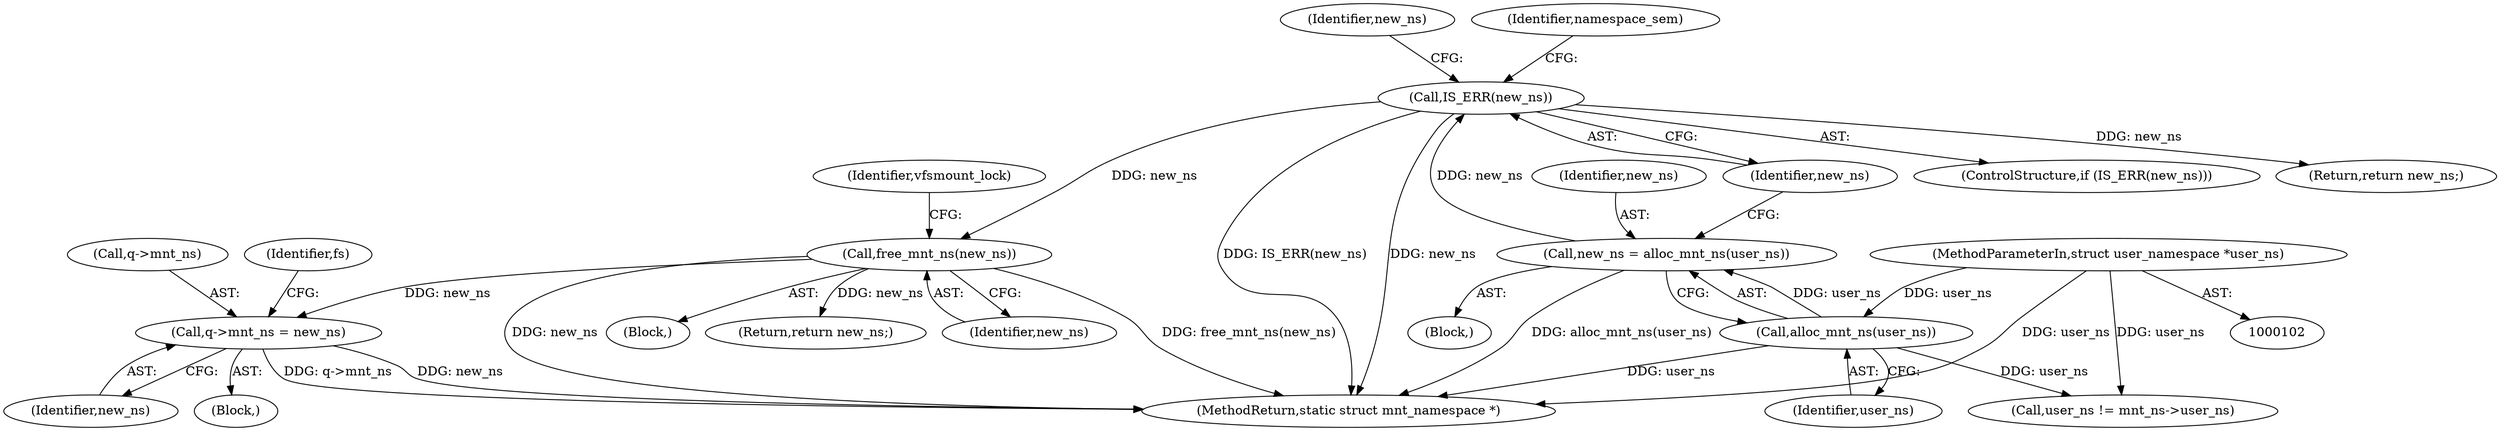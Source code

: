 digraph "0_linux_132c94e31b8bca8ea921f9f96a57d684fa4ae0a9_0@pointer" {
"1000177" [label="(Call,q->mnt_ns = new_ns)"];
"1000163" [label="(Call,free_mnt_ns(new_ns))"];
"1000130" [label="(Call,IS_ERR(new_ns))"];
"1000125" [label="(Call,new_ns = alloc_mnt_ns(user_ns))"];
"1000127" [label="(Call,alloc_mnt_ns(user_ns))"];
"1000104" [label="(MethodParameterIn,struct user_namespace *user_ns)"];
"1000164" [label="(Identifier,new_ns)"];
"1000181" [label="(Identifier,new_ns)"];
"1000126" [label="(Identifier,new_ns)"];
"1000178" [label="(Call,q->mnt_ns)"];
"1000131" [label="(Identifier,new_ns)"];
"1000163" [label="(Call,free_mnt_ns(new_ns))"];
"1000129" [label="(ControlStructure,if (IS_ERR(new_ns)))"];
"1000127" [label="(Call,alloc_mnt_ns(user_ns))"];
"1000261" [label="(MethodReturn,static struct mnt_namespace *)"];
"1000159" [label="(Block,)"];
"1000183" [label="(Identifier,fs)"];
"1000106" [label="(Block,)"];
"1000125" [label="(Call,new_ns = alloc_mnt_ns(user_ns))"];
"1000130" [label="(Call,IS_ERR(new_ns))"];
"1000176" [label="(Block,)"];
"1000133" [label="(Identifier,new_ns)"];
"1000167" [label="(Identifier,vfsmount_lock)"];
"1000104" [label="(MethodParameterIn,struct user_namespace *user_ns)"];
"1000177" [label="(Call,q->mnt_ns = new_ns)"];
"1000132" [label="(Return,return new_ns;)"];
"1000259" [label="(Return,return new_ns;)"];
"1000128" [label="(Identifier,user_ns)"];
"1000136" [label="(Identifier,namespace_sem)"];
"1000143" [label="(Call,user_ns != mnt_ns->user_ns)"];
"1000177" -> "1000176"  [label="AST: "];
"1000177" -> "1000181"  [label="CFG: "];
"1000178" -> "1000177"  [label="AST: "];
"1000181" -> "1000177"  [label="AST: "];
"1000183" -> "1000177"  [label="CFG: "];
"1000177" -> "1000261"  [label="DDG: new_ns"];
"1000177" -> "1000261"  [label="DDG: q->mnt_ns"];
"1000163" -> "1000177"  [label="DDG: new_ns"];
"1000163" -> "1000159"  [label="AST: "];
"1000163" -> "1000164"  [label="CFG: "];
"1000164" -> "1000163"  [label="AST: "];
"1000167" -> "1000163"  [label="CFG: "];
"1000163" -> "1000261"  [label="DDG: free_mnt_ns(new_ns)"];
"1000163" -> "1000261"  [label="DDG: new_ns"];
"1000130" -> "1000163"  [label="DDG: new_ns"];
"1000163" -> "1000259"  [label="DDG: new_ns"];
"1000130" -> "1000129"  [label="AST: "];
"1000130" -> "1000131"  [label="CFG: "];
"1000131" -> "1000130"  [label="AST: "];
"1000133" -> "1000130"  [label="CFG: "];
"1000136" -> "1000130"  [label="CFG: "];
"1000130" -> "1000261"  [label="DDG: IS_ERR(new_ns)"];
"1000130" -> "1000261"  [label="DDG: new_ns"];
"1000125" -> "1000130"  [label="DDG: new_ns"];
"1000130" -> "1000132"  [label="DDG: new_ns"];
"1000125" -> "1000106"  [label="AST: "];
"1000125" -> "1000127"  [label="CFG: "];
"1000126" -> "1000125"  [label="AST: "];
"1000127" -> "1000125"  [label="AST: "];
"1000131" -> "1000125"  [label="CFG: "];
"1000125" -> "1000261"  [label="DDG: alloc_mnt_ns(user_ns)"];
"1000127" -> "1000125"  [label="DDG: user_ns"];
"1000127" -> "1000128"  [label="CFG: "];
"1000128" -> "1000127"  [label="AST: "];
"1000127" -> "1000261"  [label="DDG: user_ns"];
"1000104" -> "1000127"  [label="DDG: user_ns"];
"1000127" -> "1000143"  [label="DDG: user_ns"];
"1000104" -> "1000102"  [label="AST: "];
"1000104" -> "1000261"  [label="DDG: user_ns"];
"1000104" -> "1000143"  [label="DDG: user_ns"];
}
